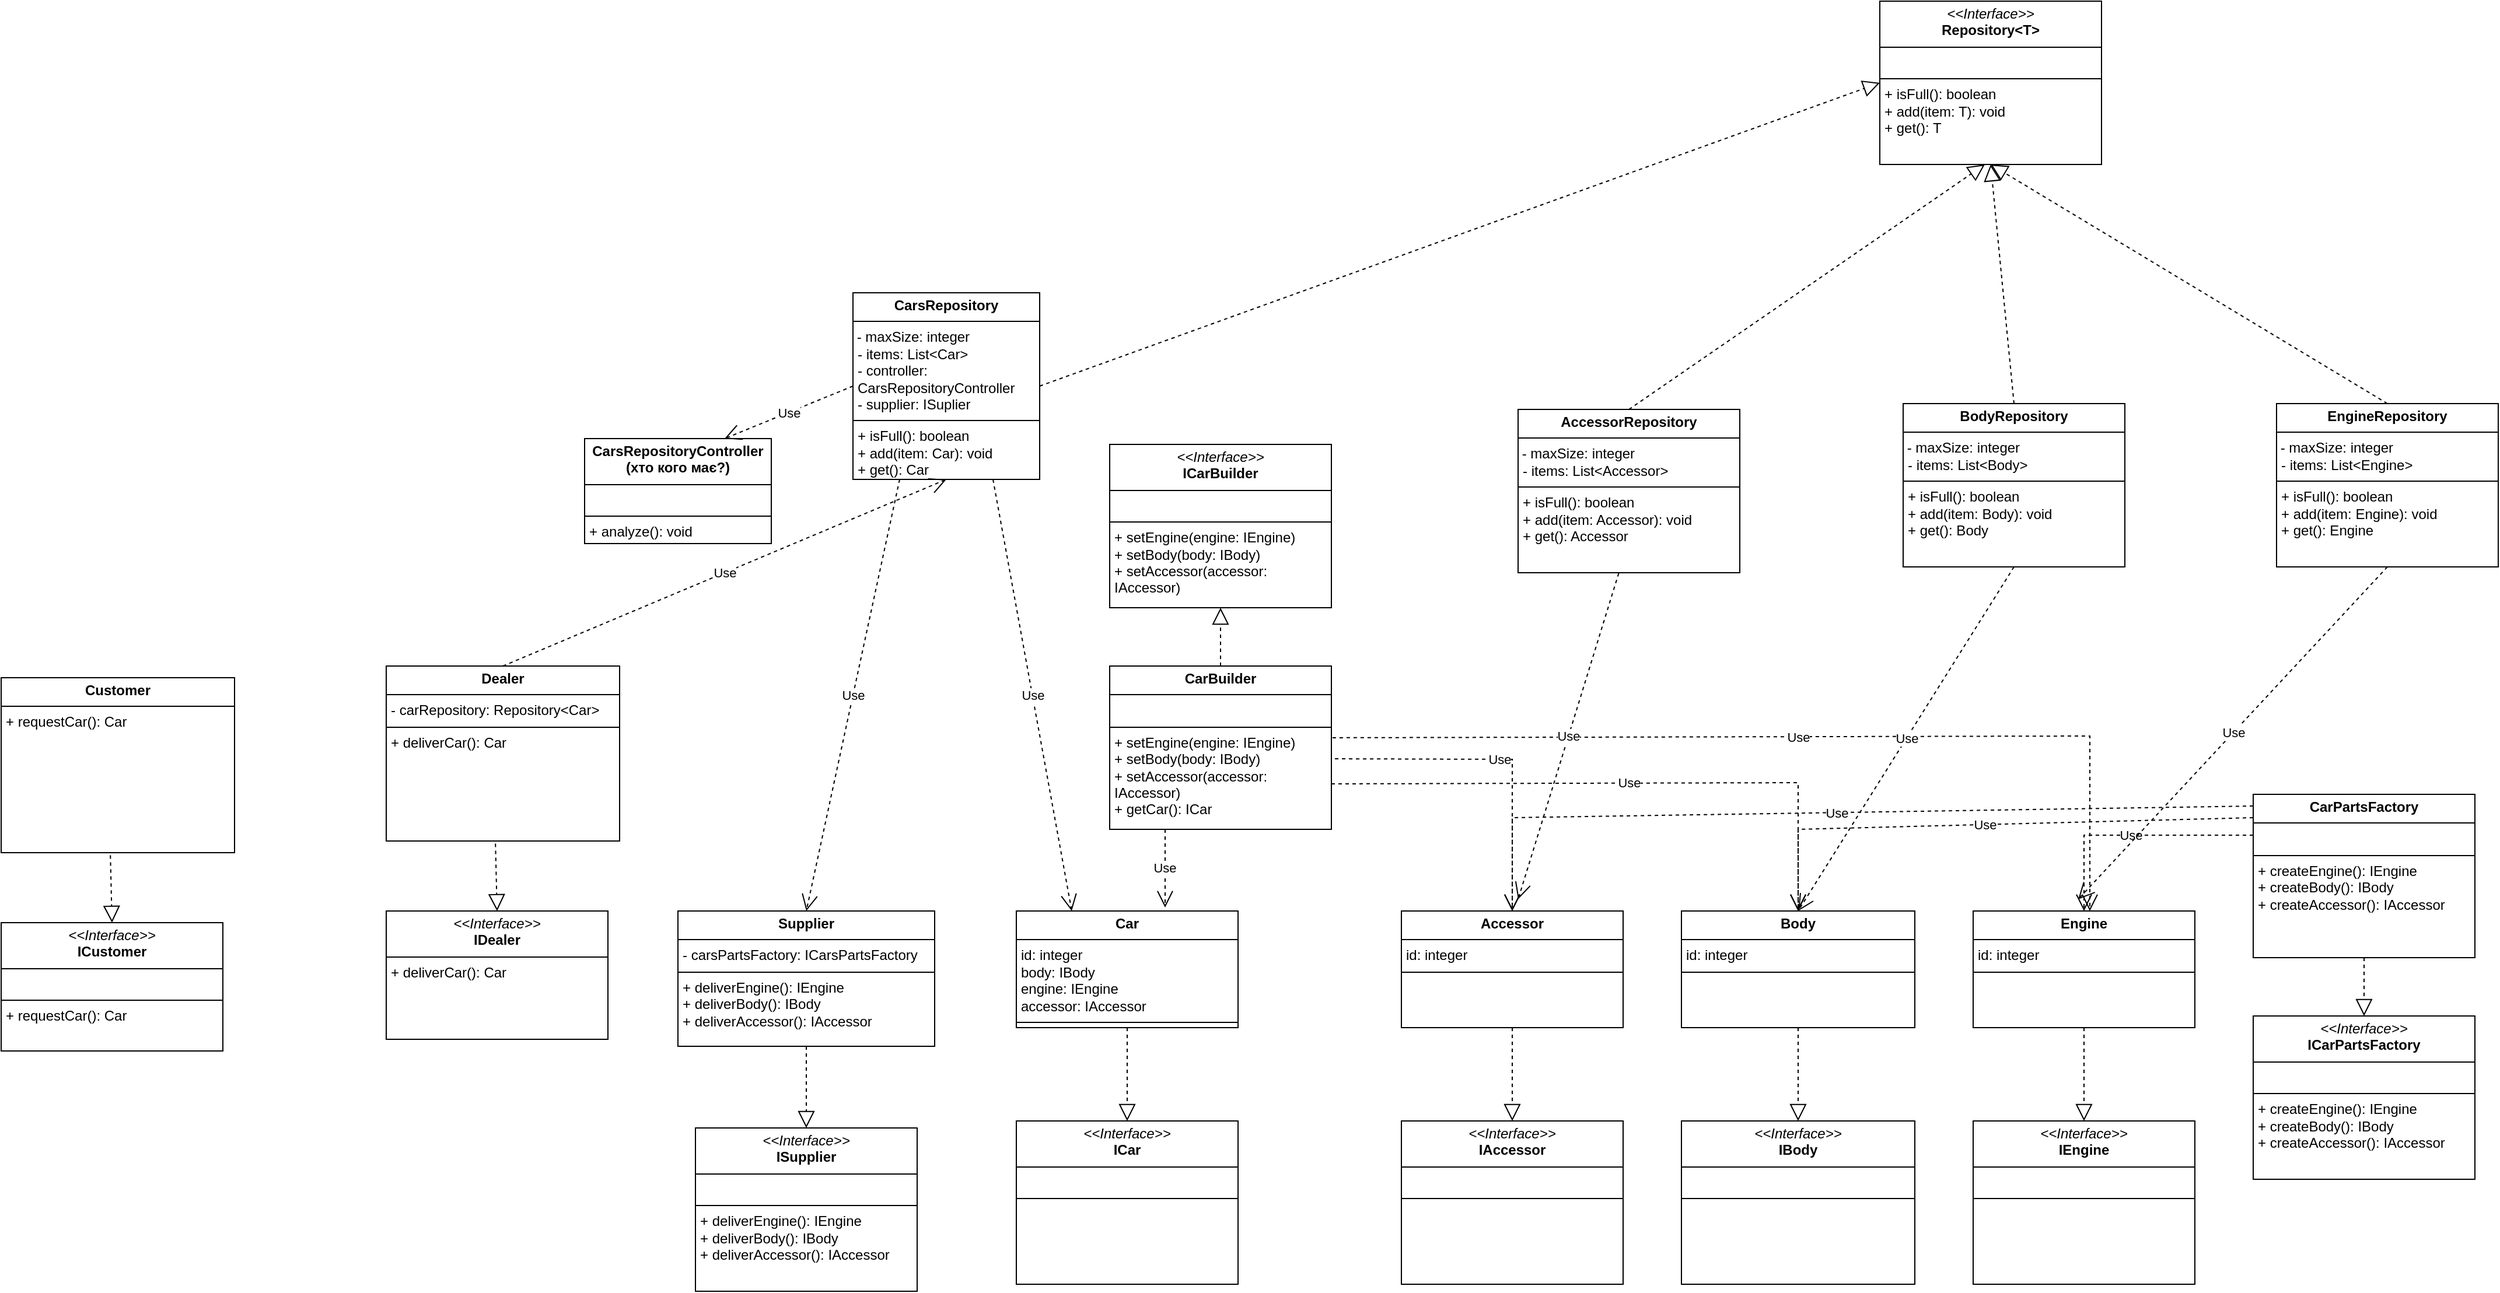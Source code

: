 <mxfile version="24.3.0" type="google" pages="2">
  <diagram name="Сторінка-1" id="iQwgXVYbb1-z4UfogPQc">
    <mxGraphModel grid="1" page="1" gridSize="10" guides="1" tooltips="1" connect="1" arrows="1" fold="1" pageScale="1" pageWidth="827" pageHeight="1169" math="0" shadow="0">
      <root>
        <mxCell id="0" />
        <mxCell id="1" parent="0" />
        <mxCell id="rnsp_3mBkwOscuIRbUeU-21" value="&lt;p style=&quot;margin:0px;margin-top:4px;text-align:center;&quot;&gt;&lt;b&gt;Engine&lt;/b&gt;&lt;/p&gt;&lt;hr size=&quot;1&quot; style=&quot;border-style:solid;&quot;&gt;&lt;p style=&quot;margin:0px;margin-left:4px;&quot;&gt;id: integer&lt;/p&gt;&lt;hr size=&quot;1&quot; style=&quot;border-style:solid;&quot;&gt;&lt;p style=&quot;margin:0px;margin-left:4px;&quot;&gt;&lt;br&gt;&lt;/p&gt;" style="verticalAlign=top;align=left;overflow=fill;html=1;whiteSpace=wrap;" vertex="1" parent="1">
          <mxGeometry x="190" y="-600" width="190" height="100" as="geometry" />
        </mxCell>
        <mxCell id="rnsp_3mBkwOscuIRbUeU-22" value="&lt;p style=&quot;margin:0px;margin-top:4px;text-align:center;&quot;&gt;&lt;b&gt;Body&lt;/b&gt;&lt;/p&gt;&lt;hr size=&quot;1&quot; style=&quot;border-style:solid;&quot;&gt;&lt;p style=&quot;margin:0px;margin-left:4px;&quot;&gt;id: integer&lt;/p&gt;&lt;hr size=&quot;1&quot; style=&quot;border-style:solid;&quot;&gt;&lt;p style=&quot;margin:0px;margin-left:4px;&quot;&gt;&lt;br&gt;&lt;/p&gt;" style="verticalAlign=top;align=left;overflow=fill;html=1;whiteSpace=wrap;" vertex="1" parent="1">
          <mxGeometry x="-60" y="-600" width="200" height="100" as="geometry" />
        </mxCell>
        <mxCell id="rnsp_3mBkwOscuIRbUeU-23" value="&lt;p style=&quot;margin:0px;margin-top:4px;text-align:center;&quot;&gt;&lt;b&gt;Accessor&lt;/b&gt;&lt;/p&gt;&lt;hr size=&quot;1&quot; style=&quot;border-style:solid;&quot;&gt;&lt;p style=&quot;margin:0px;margin-left:4px;&quot;&gt;id: integer&lt;/p&gt;&lt;hr size=&quot;1&quot; style=&quot;border-style:solid;&quot;&gt;&lt;p style=&quot;margin:0px;margin-left:4px;&quot;&gt;&lt;br&gt;&lt;/p&gt;" style="verticalAlign=top;align=left;overflow=fill;html=1;whiteSpace=wrap;" vertex="1" parent="1">
          <mxGeometry x="-300" y="-600" width="190" height="100" as="geometry" />
        </mxCell>
        <mxCell id="rnsp_3mBkwOscuIRbUeU-25" value="&lt;p style=&quot;margin:0px;margin-top:4px;text-align:center;&quot;&gt;&lt;b&gt;CarsRepository&lt;/b&gt;&lt;/p&gt;&lt;hr size=&quot;1&quot; style=&quot;border-style:solid;&quot;&gt;&amp;nbsp;- maxSize: integer&lt;br&gt;&lt;p style=&quot;margin:0px;margin-left:4px;&quot;&gt;- items: List&amp;lt;Car&amp;gt;&lt;/p&gt;&lt;p style=&quot;margin:0px;margin-left:4px;&quot;&gt;- controller: CarsRepositoryController&lt;/p&gt;&lt;p style=&quot;margin:0px;margin-left:4px;&quot;&gt;- supplier: ISuplier&lt;/p&gt;&lt;hr size=&quot;1&quot; style=&quot;border-style:solid;&quot;&gt;&lt;p style=&quot;margin:0px;margin-left:4px;&quot;&gt;+ isFull(): boolean&lt;/p&gt;&lt;p style=&quot;margin:0px;margin-left:4px;&quot;&gt;+ add(item: Car): void&lt;/p&gt;&lt;p style=&quot;margin:0px;margin-left:4px;&quot;&gt;+ get(): Car&lt;/p&gt;" style="verticalAlign=top;align=left;overflow=fill;html=1;whiteSpace=wrap;" vertex="1" parent="1">
          <mxGeometry x="-770" y="-1130" width="160" height="160" as="geometry" />
        </mxCell>
        <mxCell id="pGTX71lNuf2riV2tVMr1-4" value="&lt;p style=&quot;margin:0px;margin-top:4px;text-align:center;&quot;&gt;&lt;b&gt;Dealer&lt;/b&gt;&lt;/p&gt;&lt;hr size=&quot;1&quot; style=&quot;border-style:solid;&quot;&gt;&lt;p style=&quot;margin:0px;margin-left:4px;&quot;&gt;- carRepository: Repository&amp;lt;Car&amp;gt;&lt;/p&gt;&lt;hr size=&quot;1&quot; style=&quot;border-style:solid;&quot;&gt;&lt;p style=&quot;margin:0px;margin-left:4px;&quot;&gt;+ deliverCar(): Car&lt;/p&gt;" style="verticalAlign=top;align=left;overflow=fill;html=1;whiteSpace=wrap;" vertex="1" parent="1">
          <mxGeometry x="-1170" y="-810" width="200" height="150" as="geometry" />
        </mxCell>
        <mxCell id="KG3h8wtog52oOwl-IjPc-11" value="&lt;p style=&quot;margin:0px;margin-top:4px;text-align:center;&quot;&gt;&lt;i&gt;&amp;lt;&amp;lt;Interface&amp;gt;&amp;gt;&lt;/i&gt;&lt;br&gt;&lt;b&gt;IEngine&lt;/b&gt;&lt;/p&gt;&lt;hr size=&quot;1&quot; style=&quot;border-style:solid;&quot;&gt;&lt;p style=&quot;margin:0px;margin-left:4px;&quot;&gt;&lt;br&gt;&lt;/p&gt;&lt;hr size=&quot;1&quot; style=&quot;border-style:solid;&quot;&gt;&lt;p style=&quot;margin:0px;margin-left:4px;&quot;&gt;&lt;br&gt;&lt;/p&gt;" style="verticalAlign=top;align=left;overflow=fill;html=1;whiteSpace=wrap;" vertex="1" parent="1">
          <mxGeometry x="190" y="-420" width="190" height="140" as="geometry" />
        </mxCell>
        <mxCell id="KG3h8wtog52oOwl-IjPc-12" value="" style="endArrow=block;dashed=1;endFill=0;endSize=12;html=1;rounded=0;exitX=0.5;exitY=1;exitDx=0;exitDy=0;" edge="1" parent="1" source="rnsp_3mBkwOscuIRbUeU-21">
          <mxGeometry width="160" relative="1" as="geometry">
            <mxPoint x="590" y="200" as="sourcePoint" />
            <mxPoint x="285" y="-420" as="targetPoint" />
          </mxGeometry>
        </mxCell>
        <mxCell id="KG3h8wtog52oOwl-IjPc-14" value="&lt;p style=&quot;margin:0px;margin-top:4px;text-align:center;&quot;&gt;&lt;i&gt;&amp;lt;&amp;lt;Interface&amp;gt;&amp;gt;&lt;/i&gt;&lt;br&gt;&lt;b&gt;IBody&lt;/b&gt;&lt;/p&gt;&lt;hr size=&quot;1&quot; style=&quot;border-style:solid;&quot;&gt;&lt;p style=&quot;margin:0px;margin-left:4px;&quot;&gt;&lt;br&gt;&lt;/p&gt;&lt;hr size=&quot;1&quot; style=&quot;border-style:solid;&quot;&gt;&lt;p style=&quot;margin:0px;margin-left:4px;&quot;&gt;&lt;br&gt;&lt;/p&gt;" style="verticalAlign=top;align=left;overflow=fill;html=1;whiteSpace=wrap;" vertex="1" parent="1">
          <mxGeometry x="-60" y="-420" width="200" height="140" as="geometry" />
        </mxCell>
        <mxCell id="KG3h8wtog52oOwl-IjPc-16" value="&lt;p style=&quot;margin:0px;margin-top:4px;text-align:center;&quot;&gt;&lt;i&gt;&amp;lt;&amp;lt;Interface&amp;gt;&amp;gt;&lt;/i&gt;&lt;br&gt;&lt;b&gt;IAccessor&lt;/b&gt;&lt;/p&gt;&lt;hr size=&quot;1&quot; style=&quot;border-style:solid;&quot;&gt;&lt;p style=&quot;margin:0px;margin-left:4px;&quot;&gt;&lt;br&gt;&lt;/p&gt;&lt;hr size=&quot;1&quot; style=&quot;border-style:solid;&quot;&gt;&lt;p style=&quot;margin:0px;margin-left:4px;&quot;&gt;&lt;br&gt;&lt;/p&gt;" style="verticalAlign=top;align=left;overflow=fill;html=1;whiteSpace=wrap;" vertex="1" parent="1">
          <mxGeometry x="-300" y="-420" width="190" height="140" as="geometry" />
        </mxCell>
        <mxCell id="KG3h8wtog52oOwl-IjPc-17" value="" style="endArrow=block;dashed=1;endFill=0;endSize=12;html=1;rounded=0;entryX=0.5;entryY=0;entryDx=0;entryDy=0;" edge="1" parent="1" source="rnsp_3mBkwOscuIRbUeU-22" target="KG3h8wtog52oOwl-IjPc-14">
          <mxGeometry width="160" relative="1" as="geometry">
            <mxPoint x="600" y="280" as="sourcePoint" />
            <mxPoint x="40" y="-450" as="targetPoint" />
          </mxGeometry>
        </mxCell>
        <mxCell id="KG3h8wtog52oOwl-IjPc-18" value="" style="endArrow=block;dashed=1;endFill=0;endSize=12;html=1;rounded=0;exitX=0.5;exitY=1;exitDx=0;exitDy=0;entryX=0.5;entryY=0;entryDx=0;entryDy=0;" edge="1" parent="1" source="rnsp_3mBkwOscuIRbUeU-23" target="KG3h8wtog52oOwl-IjPc-16">
          <mxGeometry width="160" relative="1" as="geometry">
            <mxPoint x="-460" y="-210" as="sourcePoint" />
            <mxPoint x="-300" y="-210" as="targetPoint" />
          </mxGeometry>
        </mxCell>
        <mxCell id="KG3h8wtog52oOwl-IjPc-19" value="&lt;p style=&quot;margin:0px;margin-top:4px;text-align:center;&quot;&gt;&lt;i&gt;&amp;lt;&amp;lt;Interface&amp;gt;&amp;gt;&lt;/i&gt;&lt;br&gt;&lt;b&gt;ICarPartsFactory&lt;/b&gt;&lt;/p&gt;&lt;hr size=&quot;1&quot; style=&quot;border-style:solid;&quot;&gt;&lt;p style=&quot;margin:0px;margin-left:4px;&quot;&gt;&lt;br&gt;&lt;/p&gt;&lt;hr size=&quot;1&quot; style=&quot;border-style:solid;&quot;&gt;&lt;p style=&quot;margin:0px;margin-left:4px;&quot;&gt;+ createEngine(): IEngine&lt;br&gt;+ createBody(): IBody&lt;/p&gt;&lt;p style=&quot;margin:0px;margin-left:4px;&quot;&gt;+ createAccessor(): IAccessor&lt;/p&gt;" style="verticalAlign=top;align=left;overflow=fill;html=1;whiteSpace=wrap;" vertex="1" parent="1">
          <mxGeometry x="430" y="-510" width="190" height="140" as="geometry" />
        </mxCell>
        <mxCell id="KG3h8wtog52oOwl-IjPc-20" value="&lt;p style=&quot;margin:0px;margin-top:4px;text-align:center;&quot;&gt;&lt;b&gt;CarPartsFactory&lt;/b&gt;&lt;/p&gt;&lt;hr size=&quot;1&quot; style=&quot;border-style:solid;&quot;&gt;&lt;p style=&quot;margin:0px;margin-left:4px;&quot;&gt;&lt;br&gt;&lt;/p&gt;&lt;hr size=&quot;1&quot; style=&quot;border-style:solid;&quot;&gt;&lt;p style=&quot;margin:0px;margin-left:4px;&quot;&gt;+ createEngine(): IEngine&lt;br&gt;+ createBody(): IBody&lt;/p&gt;&lt;p style=&quot;margin:0px;margin-left:4px;&quot;&gt;+ createAccessor(): IAccessor&lt;/p&gt;" style="verticalAlign=top;align=left;overflow=fill;html=1;whiteSpace=wrap;" vertex="1" parent="1">
          <mxGeometry x="430" y="-700" width="190" height="140" as="geometry" />
        </mxCell>
        <mxCell id="KG3h8wtog52oOwl-IjPc-21" value="" style="endArrow=block;dashed=1;endFill=0;endSize=12;html=1;rounded=0;" edge="1" parent="1">
          <mxGeometry width="160" relative="1" as="geometry">
            <mxPoint x="525" y="-560" as="sourcePoint" />
            <mxPoint x="525" y="-510" as="targetPoint" />
          </mxGeometry>
        </mxCell>
        <mxCell id="KG3h8wtog52oOwl-IjPc-25" value="Use" style="endArrow=open;endSize=12;dashed=1;html=1;rounded=0;exitX=0;exitY=0.25;exitDx=0;exitDy=0;entryX=0.5;entryY=0;entryDx=0;entryDy=0;" edge="1" parent="1" source="KG3h8wtog52oOwl-IjPc-20" target="rnsp_3mBkwOscuIRbUeU-21">
          <mxGeometry width="160" relative="1" as="geometry">
            <mxPoint x="-40" y="-430" as="sourcePoint" />
            <mxPoint x="120" y="-430" as="targetPoint" />
            <Array as="points">
              <mxPoint x="285" y="-665" />
            </Array>
          </mxGeometry>
        </mxCell>
        <mxCell id="KG3h8wtog52oOwl-IjPc-26" value="Use" style="endArrow=open;endSize=12;dashed=1;html=1;rounded=0;exitX=0;exitY=0.25;exitDx=0;exitDy=0;entryX=0.5;entryY=0;entryDx=0;entryDy=0;" edge="1" parent="1" target="rnsp_3mBkwOscuIRbUeU-23">
          <mxGeometry width="160" relative="1" as="geometry">
            <mxPoint x="430" y="-690" as="sourcePoint" />
            <mxPoint x="285" y="-625" as="targetPoint" />
            <Array as="points">
              <mxPoint x="-205" y="-680" />
            </Array>
          </mxGeometry>
        </mxCell>
        <mxCell id="KG3h8wtog52oOwl-IjPc-27" value="Use" style="endArrow=open;endSize=12;dashed=1;html=1;rounded=0;exitX=0;exitY=0.25;exitDx=0;exitDy=0;entryX=0.5;entryY=0;entryDx=0;entryDy=0;" edge="1" parent="1" target="rnsp_3mBkwOscuIRbUeU-22">
          <mxGeometry width="160" relative="1" as="geometry">
            <mxPoint x="430" y="-680" as="sourcePoint" />
            <mxPoint x="285" y="-615" as="targetPoint" />
            <Array as="points">
              <mxPoint x="40" y="-670" />
            </Array>
          </mxGeometry>
        </mxCell>
        <mxCell id="KG3h8wtog52oOwl-IjPc-32" value="&lt;p style=&quot;margin:0px;margin-top:4px;text-align:center;&quot;&gt;&lt;b&gt;Car&lt;/b&gt;&lt;/p&gt;&lt;hr size=&quot;1&quot; style=&quot;border-style:solid;&quot;&gt;&lt;p style=&quot;margin:0px;margin-left:4px;&quot;&gt;id: integer&lt;/p&gt;&lt;p style=&quot;margin:0px;margin-left:4px;&quot;&gt;body: IBody&lt;/p&gt;&lt;p style=&quot;margin:0px;margin-left:4px;&quot;&gt;engine: IEngine&lt;/p&gt;&lt;p style=&quot;margin:0px;margin-left:4px;&quot;&gt;accessor: IAccessor&lt;/p&gt;&lt;hr size=&quot;1&quot; style=&quot;border-style:solid;&quot;&gt;&lt;p style=&quot;margin:0px;margin-left:4px;&quot;&gt;&lt;br&gt;&lt;/p&gt;" style="verticalAlign=top;align=left;overflow=fill;html=1;whiteSpace=wrap;" vertex="1" parent="1">
          <mxGeometry x="-630" y="-600" width="190" height="100" as="geometry" />
        </mxCell>
        <mxCell id="KG3h8wtog52oOwl-IjPc-33" value="&lt;p style=&quot;margin:0px;margin-top:4px;text-align:center;&quot;&gt;&lt;i&gt;&amp;lt;&amp;lt;Interface&amp;gt;&amp;gt;&lt;/i&gt;&lt;br&gt;&lt;b&gt;ICar&lt;/b&gt;&lt;/p&gt;&lt;hr size=&quot;1&quot; style=&quot;border-style:solid;&quot;&gt;&lt;p style=&quot;margin:0px;margin-left:4px;&quot;&gt;&lt;br&gt;&lt;/p&gt;&lt;hr size=&quot;1&quot; style=&quot;border-style:solid;&quot;&gt;&lt;p style=&quot;margin:0px;margin-left:4px;&quot;&gt;&lt;br&gt;&lt;/p&gt;" style="verticalAlign=top;align=left;overflow=fill;html=1;whiteSpace=wrap;" vertex="1" parent="1">
          <mxGeometry x="-630" y="-420" width="190" height="140" as="geometry" />
        </mxCell>
        <mxCell id="KG3h8wtog52oOwl-IjPc-34" value="" style="endArrow=block;dashed=1;endFill=0;endSize=12;html=1;rounded=0;exitX=0.5;exitY=1;exitDx=0;exitDy=0;entryX=0.5;entryY=0;entryDx=0;entryDy=0;" edge="1" parent="1" source="KG3h8wtog52oOwl-IjPc-32" target="KG3h8wtog52oOwl-IjPc-33">
          <mxGeometry width="160" relative="1" as="geometry">
            <mxPoint x="-620" y="-500" as="sourcePoint" />
            <mxPoint x="-460" y="-500" as="targetPoint" />
          </mxGeometry>
        </mxCell>
        <mxCell id="KG3h8wtog52oOwl-IjPc-35" value="&lt;p style=&quot;margin:0px;margin-top:4px;text-align:center;&quot;&gt;&lt;i&gt;&amp;lt;&amp;lt;Interface&amp;gt;&amp;gt;&lt;/i&gt;&lt;br&gt;&lt;b&gt;ICarBuilder&lt;/b&gt;&lt;/p&gt;&lt;hr size=&quot;1&quot; style=&quot;border-style:solid;&quot;&gt;&lt;p style=&quot;margin:0px;margin-left:4px;&quot;&gt;&lt;br&gt;&lt;/p&gt;&lt;hr size=&quot;1&quot; style=&quot;border-style:solid;&quot;&gt;&lt;p style=&quot;margin:0px;margin-left:4px;&quot;&gt;+ setEngine(engine: IEngine)&lt;/p&gt;&lt;p style=&quot;margin:0px;margin-left:4px;&quot;&gt;+ setBody(body: IBody)&lt;/p&gt;&lt;p style=&quot;margin:0px;margin-left:4px;&quot;&gt;+ setAccessor(accessor: IAccessor)&lt;/p&gt;" style="verticalAlign=top;align=left;overflow=fill;html=1;whiteSpace=wrap;" vertex="1" parent="1">
          <mxGeometry x="-550" y="-1000" width="190" height="140" as="geometry" />
        </mxCell>
        <mxCell id="KG3h8wtog52oOwl-IjPc-36" value="&lt;p style=&quot;margin:0px;margin-top:4px;text-align:center;&quot;&gt;&lt;b&gt;CarBuilder&lt;/b&gt;&lt;/p&gt;&lt;hr size=&quot;1&quot; style=&quot;border-style:solid;&quot;&gt;&lt;p style=&quot;margin:0px;margin-left:4px;&quot;&gt;&lt;br&gt;&lt;/p&gt;&lt;hr size=&quot;1&quot; style=&quot;border-style:solid;&quot;&gt;&lt;p style=&quot;margin: 0px 0px 0px 4px;&quot;&gt;+ setEngine(engine: IEngine)&lt;/p&gt;&lt;p style=&quot;margin: 0px 0px 0px 4px;&quot;&gt;+ setBody(body: IBody)&lt;/p&gt;&lt;p style=&quot;margin: 0px 0px 0px 4px;&quot;&gt;+ setAccessor(accessor: IAccessor)&lt;/p&gt;&lt;p style=&quot;margin: 0px 0px 0px 4px;&quot;&gt;+ getCar(): ICar&lt;/p&gt;" style="verticalAlign=top;align=left;overflow=fill;html=1;whiteSpace=wrap;" vertex="1" parent="1">
          <mxGeometry x="-550" y="-810" width="190" height="140" as="geometry" />
        </mxCell>
        <mxCell id="KG3h8wtog52oOwl-IjPc-37" value="" style="endArrow=block;dashed=1;endFill=0;endSize=12;html=1;rounded=0;exitX=0.5;exitY=0;exitDx=0;exitDy=0;entryX=0.5;entryY=1;entryDx=0;entryDy=0;" edge="1" parent="1" source="KG3h8wtog52oOwl-IjPc-36" target="KG3h8wtog52oOwl-IjPc-35">
          <mxGeometry width="160" relative="1" as="geometry">
            <mxPoint x="-590" y="-790" as="sourcePoint" />
            <mxPoint x="-430" y="-790" as="targetPoint" />
          </mxGeometry>
        </mxCell>
        <mxCell id="KG3h8wtog52oOwl-IjPc-38" value="Use" style="endArrow=open;endSize=12;dashed=1;html=1;rounded=0;exitX=1.005;exitY=0.439;exitDx=0;exitDy=0;exitPerimeter=0;" edge="1" parent="1" source="KG3h8wtog52oOwl-IjPc-36">
          <mxGeometry width="160" relative="1" as="geometry">
            <mxPoint x="-480" y="-710" as="sourcePoint" />
            <mxPoint x="290" y="-600" as="targetPoint" />
            <Array as="points">
              <mxPoint x="290" y="-750" />
            </Array>
          </mxGeometry>
        </mxCell>
        <mxCell id="KG3h8wtog52oOwl-IjPc-39" value="Use" style="endArrow=open;endSize=12;dashed=1;html=1;rounded=0;exitX=1.016;exitY=0.568;exitDx=0;exitDy=0;exitPerimeter=0;entryX=0.5;entryY=0;entryDx=0;entryDy=0;" edge="1" parent="1" source="KG3h8wtog52oOwl-IjPc-36" target="rnsp_3mBkwOscuIRbUeU-23">
          <mxGeometry width="160" relative="1" as="geometry">
            <mxPoint x="-349" y="-739" as="sourcePoint" />
            <mxPoint x="300" y="-590" as="targetPoint" />
            <Array as="points">
              <mxPoint x="-205" y="-730" />
            </Array>
          </mxGeometry>
        </mxCell>
        <mxCell id="KG3h8wtog52oOwl-IjPc-40" value="Use" style="endArrow=open;endSize=12;dashed=1;html=1;rounded=0;exitX=1.005;exitY=0.439;exitDx=0;exitDy=0;exitPerimeter=0;entryX=0.5;entryY=0;entryDx=0;entryDy=0;" edge="1" parent="1" target="rnsp_3mBkwOscuIRbUeU-22">
          <mxGeometry width="160" relative="1" as="geometry">
            <mxPoint x="-360" y="-709" as="sourcePoint" />
            <mxPoint x="289" y="-560" as="targetPoint" />
            <Array as="points">
              <mxPoint x="40" y="-710" />
            </Array>
          </mxGeometry>
        </mxCell>
        <mxCell id="KG3h8wtog52oOwl-IjPc-42" value="Use" style="endArrow=open;endSize=12;dashed=1;html=1;rounded=0;exitX=0.25;exitY=1;exitDx=0;exitDy=0;entryX=0.671;entryY=-0.03;entryDx=0;entryDy=0;entryPerimeter=0;" edge="1" parent="1" source="KG3h8wtog52oOwl-IjPc-36" target="KG3h8wtog52oOwl-IjPc-32">
          <mxGeometry width="160" relative="1" as="geometry">
            <mxPoint x="-290" y="-630" as="sourcePoint" />
            <mxPoint x="-130" y="-630" as="targetPoint" />
          </mxGeometry>
        </mxCell>
        <mxCell id="RlL2vK3WvNa1BWt1NXNE-1" value="&lt;p style=&quot;margin:0px;margin-top:4px;text-align:center;&quot;&gt;&lt;i&gt;&amp;lt;&amp;lt;Interface&amp;gt;&amp;gt;&lt;/i&gt;&lt;br&gt;&lt;b&gt;ISupplier&lt;/b&gt;&lt;/p&gt;&lt;hr size=&quot;1&quot; style=&quot;border-style:solid;&quot;&gt;&lt;p style=&quot;margin:0px;margin-left:4px;&quot;&gt;&lt;br&gt;&lt;/p&gt;&lt;hr size=&quot;1&quot; style=&quot;border-style:solid;&quot;&gt;&lt;p style=&quot;margin: 0px 0px 0px 4px;&quot;&gt;+ deliverEngine(): IEngine&lt;/p&gt;&lt;p style=&quot;margin: 0px 0px 0px 4px;&quot;&gt;+ deliverBody(): IBody&lt;/p&gt;&lt;p style=&quot;margin: 0px 0px 0px 4px;&quot;&gt;+ deliverAccessor(): IAccessor&lt;/p&gt;" style="verticalAlign=top;align=left;overflow=fill;html=1;whiteSpace=wrap;" vertex="1" parent="1">
          <mxGeometry x="-905" y="-414" width="190" height="140" as="geometry" />
        </mxCell>
        <mxCell id="RlL2vK3WvNa1BWt1NXNE-2" value="&lt;p style=&quot;margin:0px;margin-top:4px;text-align:center;&quot;&gt;&lt;b&gt;Supplier&lt;/b&gt;&lt;/p&gt;&lt;hr size=&quot;1&quot; style=&quot;border-style:solid;&quot;&gt;&lt;p style=&quot;margin:0px;margin-left:4px;&quot;&gt;- carsPartsFactory: ICarsPartsFactory&lt;/p&gt;&lt;hr size=&quot;1&quot; style=&quot;border-style:solid;&quot;&gt;&lt;p style=&quot;margin:0px;margin-left:4px;&quot;&gt;+ deliverEngine(): IEngine&lt;/p&gt;&lt;p style=&quot;margin:0px;margin-left:4px;&quot;&gt;+ deliverBody(): IBody&lt;/p&gt;&lt;p style=&quot;margin:0px;margin-left:4px;&quot;&gt;+ deliverAccessor(): IAccessor&lt;br&gt;&lt;/p&gt;" style="verticalAlign=top;align=left;overflow=fill;html=1;whiteSpace=wrap;" vertex="1" parent="1">
          <mxGeometry x="-920" y="-600" width="220" height="116" as="geometry" />
        </mxCell>
        <mxCell id="RlL2vK3WvNa1BWt1NXNE-3" value="" style="endArrow=block;dashed=1;endFill=0;endSize=12;html=1;rounded=0;exitX=0.5;exitY=1;exitDx=0;exitDy=0;entryX=0.5;entryY=0;entryDx=0;entryDy=0;" edge="1" parent="1" source="RlL2vK3WvNa1BWt1NXNE-2" target="RlL2vK3WvNa1BWt1NXNE-1">
          <mxGeometry width="160" relative="1" as="geometry">
            <mxPoint x="-900" y="-434" as="sourcePoint" />
            <mxPoint x="-740" y="-434" as="targetPoint" />
          </mxGeometry>
        </mxCell>
        <mxCell id="RlL2vK3WvNa1BWt1NXNE-8" value="&lt;p style=&quot;margin:0px;margin-top:4px;text-align:center;&quot;&gt;&lt;i&gt;&amp;lt;&amp;lt;Interface&amp;gt;&amp;gt;&lt;/i&gt;&lt;br&gt;&lt;b&gt;Repository&amp;lt;T&amp;gt;&lt;/b&gt;&lt;/p&gt;&lt;hr size=&quot;1&quot; style=&quot;border-style:solid;&quot;&gt;&lt;p style=&quot;margin: 4px 0px 0px;&quot;&gt;&lt;span style=&quot;background-color: initial;&quot;&gt;&lt;br&gt;&lt;/span&gt;&lt;/p&gt;&lt;hr style=&quot;border-style: solid;&quot; size=&quot;1&quot;&gt;&lt;p style=&quot;margin: 0px 0px 0px 4px;&quot;&gt;+ isFull(): boolean&lt;/p&gt;&lt;p style=&quot;margin: 0px 0px 0px 4px;&quot;&gt;+ add(item: T): void&lt;/p&gt;&lt;p style=&quot;margin: 0px 0px 0px 4px;&quot;&gt;+ get(): T&lt;/p&gt;" style="verticalAlign=top;align=left;overflow=fill;html=1;whiteSpace=wrap;" vertex="1" parent="1">
          <mxGeometry x="110" y="-1380" width="190" height="140" as="geometry" />
        </mxCell>
        <mxCell id="RlL2vK3WvNa1BWt1NXNE-9" value="&lt;p style=&quot;margin:0px;margin-top:4px;text-align:center;&quot;&gt;&lt;b&gt;BodyRepository&lt;/b&gt;&lt;/p&gt;&lt;hr size=&quot;1&quot; style=&quot;border-style:solid;&quot;&gt;&lt;p style=&quot;margin: 4px 0px 0px;&quot;&gt;&lt;span style=&quot;background-color: initial;&quot;&gt;&amp;nbsp;- maxSize: integer&lt;/span&gt;&lt;/p&gt;&lt;p style=&quot;margin: 0px 0px 0px 4px;&quot;&gt;- items: List&amp;lt;Body&amp;gt;&lt;/p&gt;&lt;hr style=&quot;border-style: solid;&quot; size=&quot;1&quot;&gt;&lt;p style=&quot;margin: 0px 0px 0px 4px;&quot;&gt;+ isFull(): boolean&lt;/p&gt;&lt;p style=&quot;margin: 0px 0px 0px 4px;&quot;&gt;+ add(item: Body): void&lt;/p&gt;&lt;p style=&quot;margin: 0px 0px 0px 4px;&quot;&gt;+ get(): Body&lt;/p&gt;" style="verticalAlign=top;align=left;overflow=fill;html=1;whiteSpace=wrap;" vertex="1" parent="1">
          <mxGeometry x="130" y="-1035" width="190" height="140" as="geometry" />
        </mxCell>
        <mxCell id="RlL2vK3WvNa1BWt1NXNE-10" value="&lt;p style=&quot;margin:0px;margin-top:4px;text-align:center;&quot;&gt;&lt;b&gt;AccessorRepository&lt;/b&gt;&lt;/p&gt;&lt;hr size=&quot;1&quot; style=&quot;border-style:solid;&quot;&gt;&lt;p style=&quot;margin: 4px 0px 0px;&quot;&gt;&lt;span style=&quot;background-color: initial;&quot;&gt;&amp;nbsp;- maxSize: integer&lt;/span&gt;&lt;/p&gt;&lt;p style=&quot;margin: 0px 0px 0px 4px;&quot;&gt;- items: List&amp;lt;Accessor&amp;gt;&lt;/p&gt;&lt;hr style=&quot;border-style: solid;&quot; size=&quot;1&quot;&gt;&lt;p style=&quot;margin: 0px 0px 0px 4px;&quot;&gt;+ isFull(): boolean&lt;/p&gt;&lt;p style=&quot;margin: 0px 0px 0px 4px;&quot;&gt;+ add(item: Accessor): void&lt;/p&gt;&lt;p style=&quot;margin: 0px 0px 0px 4px;&quot;&gt;+ get(): Accessor&lt;/p&gt;" style="verticalAlign=top;align=left;overflow=fill;html=1;whiteSpace=wrap;" vertex="1" parent="1">
          <mxGeometry x="-200" y="-1030" width="190" height="140" as="geometry" />
        </mxCell>
        <mxCell id="RlL2vK3WvNa1BWt1NXNE-11" value="&lt;p style=&quot;margin:0px;margin-top:4px;text-align:center;&quot;&gt;&lt;b&gt;EngineRepository&lt;/b&gt;&lt;/p&gt;&lt;hr size=&quot;1&quot; style=&quot;border-style:solid;&quot;&gt;&lt;p style=&quot;margin: 4px 0px 0px;&quot;&gt;&lt;span style=&quot;background-color: initial;&quot;&gt;&amp;nbsp;- maxSize: integer&lt;/span&gt;&lt;/p&gt;&lt;p style=&quot;margin: 0px 0px 0px 4px;&quot;&gt;- items: List&amp;lt;Engine&amp;gt;&lt;/p&gt;&lt;hr style=&quot;border-style: solid;&quot; size=&quot;1&quot;&gt;&lt;p style=&quot;margin: 0px 0px 0px 4px;&quot;&gt;+ isFull(): boolean&lt;/p&gt;&lt;p style=&quot;margin: 0px 0px 0px 4px;&quot;&gt;+ add(item: Engine): void&lt;/p&gt;&lt;p style=&quot;margin: 0px 0px 0px 4px;&quot;&gt;+ get(): Engine&lt;/p&gt;" style="verticalAlign=top;align=left;overflow=fill;html=1;whiteSpace=wrap;" vertex="1" parent="1">
          <mxGeometry x="450" y="-1035" width="190" height="140" as="geometry" />
        </mxCell>
        <mxCell id="RlL2vK3WvNa1BWt1NXNE-13" value="" style="endArrow=block;dashed=1;endFill=0;endSize=12;html=1;rounded=0;exitX=0.5;exitY=0;exitDx=0;exitDy=0;entryX=0.5;entryY=1;entryDx=0;entryDy=0;" edge="1" parent="1" source="RlL2vK3WvNa1BWt1NXNE-9" target="RlL2vK3WvNa1BWt1NXNE-8">
          <mxGeometry width="160" relative="1" as="geometry">
            <mxPoint x="120" y="-1050" as="sourcePoint" />
            <mxPoint x="280" y="-1050" as="targetPoint" />
          </mxGeometry>
        </mxCell>
        <mxCell id="RlL2vK3WvNa1BWt1NXNE-14" value="" style="endArrow=block;dashed=1;endFill=0;endSize=12;html=1;rounded=0;exitX=0.5;exitY=0;exitDx=0;exitDy=0;entryX=0.5;entryY=1;entryDx=0;entryDy=0;" edge="1" parent="1" source="RlL2vK3WvNa1BWt1NXNE-11" target="RlL2vK3WvNa1BWt1NXNE-8">
          <mxGeometry width="160" relative="1" as="geometry">
            <mxPoint x="120" y="-1050" as="sourcePoint" />
            <mxPoint x="280" y="-1050" as="targetPoint" />
          </mxGeometry>
        </mxCell>
        <mxCell id="RlL2vK3WvNa1BWt1NXNE-15" value="" style="endArrow=block;dashed=1;endFill=0;endSize=12;html=1;rounded=0;exitX=0.5;exitY=0;exitDx=0;exitDy=0;" edge="1" parent="1" source="RlL2vK3WvNa1BWt1NXNE-10">
          <mxGeometry width="160" relative="1" as="geometry">
            <mxPoint x="120" y="-1050" as="sourcePoint" />
            <mxPoint x="200" y="-1240" as="targetPoint" />
          </mxGeometry>
        </mxCell>
        <mxCell id="RlL2vK3WvNa1BWt1NXNE-16" value="Use" style="endArrow=open;endSize=12;dashed=1;html=1;rounded=0;exitX=0.454;exitY=1.003;exitDx=0;exitDy=0;exitPerimeter=0;" edge="1" parent="1" source="RlL2vK3WvNa1BWt1NXNE-10">
          <mxGeometry width="160" relative="1" as="geometry">
            <mxPoint x="-80" y="-750" as="sourcePoint" />
            <mxPoint x="-200" y="-610" as="targetPoint" />
          </mxGeometry>
        </mxCell>
        <mxCell id="RlL2vK3WvNa1BWt1NXNE-17" value="Use" style="endArrow=open;endSize=12;dashed=1;html=1;rounded=0;exitX=0.5;exitY=1;exitDx=0;exitDy=0;" edge="1" parent="1" source="RlL2vK3WvNa1BWt1NXNE-11">
          <mxGeometry width="160" relative="1" as="geometry">
            <mxPoint x="430" y="-890" as="sourcePoint" />
            <mxPoint x="280" y="-610" as="targetPoint" />
          </mxGeometry>
        </mxCell>
        <mxCell id="RlL2vK3WvNa1BWt1NXNE-18" value="Use" style="endArrow=open;endSize=12;dashed=1;html=1;rounded=0;exitX=0.5;exitY=1;exitDx=0;exitDy=0;entryX=0.5;entryY=0;entryDx=0;entryDy=0;" edge="1" parent="1" source="RlL2vK3WvNa1BWt1NXNE-9" target="rnsp_3mBkwOscuIRbUeU-22">
          <mxGeometry width="160" relative="1" as="geometry">
            <mxPoint x="-80" y="-750" as="sourcePoint" />
            <mxPoint x="80" y="-750" as="targetPoint" />
          </mxGeometry>
        </mxCell>
        <mxCell id="RlL2vK3WvNa1BWt1NXNE-19" value="" style="endArrow=block;dashed=1;endFill=0;endSize=12;html=1;rounded=0;exitX=1;exitY=0.5;exitDx=0;exitDy=0;entryX=0;entryY=0.5;entryDx=0;entryDy=0;" edge="1" parent="1" source="rnsp_3mBkwOscuIRbUeU-25" target="RlL2vK3WvNa1BWt1NXNE-8">
          <mxGeometry width="160" relative="1" as="geometry">
            <mxPoint x="-530" y="-1000" as="sourcePoint" />
            <mxPoint x="-370" y="-1000" as="targetPoint" />
          </mxGeometry>
        </mxCell>
        <mxCell id="RlL2vK3WvNa1BWt1NXNE-20" value="Use" style="endArrow=open;endSize=12;dashed=1;html=1;rounded=0;exitX=0.75;exitY=1;exitDx=0;exitDy=0;entryX=0.25;entryY=0;entryDx=0;entryDy=0;" edge="1" parent="1" source="rnsp_3mBkwOscuIRbUeU-25" target="KG3h8wtog52oOwl-IjPc-32">
          <mxGeometry width="160" relative="1" as="geometry">
            <mxPoint x="-620" y="-960" as="sourcePoint" />
            <mxPoint x="-370" y="-820" as="targetPoint" />
          </mxGeometry>
        </mxCell>
        <mxCell id="RlL2vK3WvNa1BWt1NXNE-22" value="&lt;p style=&quot;margin:0px;margin-top:4px;text-align:center;&quot;&gt;&lt;b&gt;CarsRepositoryController&lt;br&gt;(хто кого має?)&lt;/b&gt;&lt;/p&gt;&lt;hr size=&quot;1&quot; style=&quot;border-style:solid;&quot;&gt;&lt;p style=&quot;margin:0px;margin-left:4px;&quot;&gt;&lt;br&gt;&lt;/p&gt;&lt;hr size=&quot;1&quot; style=&quot;border-style:solid;&quot;&gt;&lt;p style=&quot;margin:0px;margin-left:4px;&quot;&gt;+ analyze(): void&lt;/p&gt;" style="verticalAlign=top;align=left;overflow=fill;html=1;whiteSpace=wrap;" vertex="1" parent="1">
          <mxGeometry x="-1000" y="-1005" width="160" height="90" as="geometry" />
        </mxCell>
        <mxCell id="RlL2vK3WvNa1BWt1NXNE-23" value="Use" style="endArrow=open;endSize=12;dashed=1;html=1;rounded=0;exitX=0;exitY=0.5;exitDx=0;exitDy=0;entryX=0.75;entryY=0;entryDx=0;entryDy=0;" edge="1" parent="1" source="rnsp_3mBkwOscuIRbUeU-25" target="RlL2vK3WvNa1BWt1NXNE-22">
          <mxGeometry width="160" relative="1" as="geometry">
            <mxPoint x="-900" y="-980" as="sourcePoint" />
            <mxPoint x="-740" y="-980" as="targetPoint" />
          </mxGeometry>
        </mxCell>
        <mxCell id="RlL2vK3WvNa1BWt1NXNE-24" value="Use" style="endArrow=open;endSize=12;dashed=1;html=1;rounded=0;exitX=0.25;exitY=1;exitDx=0;exitDy=0;entryX=0.5;entryY=0;entryDx=0;entryDy=0;" edge="1" parent="1" source="rnsp_3mBkwOscuIRbUeU-25" target="RlL2vK3WvNa1BWt1NXNE-2">
          <mxGeometry width="160" relative="1" as="geometry">
            <mxPoint x="-820" y="-730" as="sourcePoint" />
            <mxPoint x="-660" y="-730" as="targetPoint" />
          </mxGeometry>
        </mxCell>
        <mxCell id="RlL2vK3WvNa1BWt1NXNE-26" value="&lt;p style=&quot;margin:0px;margin-top:4px;text-align:center;&quot;&gt;&lt;i&gt;&amp;lt;&amp;lt;Interface&amp;gt;&amp;gt;&lt;/i&gt;&lt;br&gt;&lt;b&gt;IDealer&lt;/b&gt;&lt;/p&gt;&lt;hr size=&quot;1&quot; style=&quot;border-style:solid;&quot;&gt;&lt;p style=&quot;margin:0px;margin-left:4px;&quot;&gt;&lt;/p&gt;&lt;p style=&quot;margin:0px;margin-left:4px;&quot;&gt;+ deliverCar(): Car&lt;br&gt;&lt;/p&gt;" style="verticalAlign=top;align=left;overflow=fill;html=1;whiteSpace=wrap;" vertex="1" parent="1">
          <mxGeometry x="-1170" y="-600" width="190" height="110" as="geometry" />
        </mxCell>
        <mxCell id="RlL2vK3WvNa1BWt1NXNE-27" value="" style="endArrow=block;dashed=1;endFill=0;endSize=12;html=1;rounded=0;entryX=0.5;entryY=0;entryDx=0;entryDy=0;exitX=0.468;exitY=1.015;exitDx=0;exitDy=0;exitPerimeter=0;" edge="1" parent="1" source="pGTX71lNuf2riV2tVMr1-4" target="RlL2vK3WvNa1BWt1NXNE-26">
          <mxGeometry width="160" relative="1" as="geometry">
            <mxPoint x="-1080" y="-660" as="sourcePoint" />
            <mxPoint x="-900" y="-630" as="targetPoint" />
          </mxGeometry>
        </mxCell>
        <mxCell id="RlL2vK3WvNa1BWt1NXNE-28" value="Use" style="endArrow=open;endSize=12;dashed=1;html=1;rounded=0;exitX=0.5;exitY=0;exitDx=0;exitDy=0;entryX=0.5;entryY=1;entryDx=0;entryDy=0;" edge="1" parent="1" source="pGTX71lNuf2riV2tVMr1-4" target="rnsp_3mBkwOscuIRbUeU-25">
          <mxGeometry width="160" relative="1" as="geometry">
            <mxPoint x="-1060" y="-840" as="sourcePoint" />
            <mxPoint x="-900" y="-840" as="targetPoint" />
          </mxGeometry>
        </mxCell>
        <mxCell id="RlL2vK3WvNa1BWt1NXNE-29" value="&lt;p style=&quot;margin:0px;margin-top:4px;text-align:center;&quot;&gt;&lt;b&gt;Customer&lt;/b&gt;&lt;/p&gt;&lt;hr size=&quot;1&quot; style=&quot;border-style:solid;&quot;&gt;&lt;p style=&quot;margin:0px;margin-left:4px;&quot;&gt;&lt;/p&gt;&lt;p style=&quot;margin:0px;margin-left:4px;&quot;&gt;+ requestCar(): Car&lt;/p&gt;" style="verticalAlign=top;align=left;overflow=fill;html=1;whiteSpace=wrap;" vertex="1" parent="1">
          <mxGeometry x="-1500" y="-800" width="200" height="150" as="geometry" />
        </mxCell>
        <mxCell id="RlL2vK3WvNa1BWt1NXNE-30" value="&lt;p style=&quot;margin:0px;margin-top:4px;text-align:center;&quot;&gt;&lt;i&gt;&amp;lt;&amp;lt;Interface&amp;gt;&amp;gt;&lt;/i&gt;&lt;br&gt;&lt;b&gt;ICustomer&lt;/b&gt;&lt;/p&gt;&lt;hr size=&quot;1&quot; style=&quot;border-style:solid;&quot;&gt;&lt;p style=&quot;margin:0px;margin-left:4px;&quot;&gt;&lt;br&gt;&lt;/p&gt;&lt;hr size=&quot;1&quot; style=&quot;border-style:solid;&quot;&gt;&lt;p style=&quot;margin:0px;margin-left:4px;&quot;&gt;+ requestCar(): Car&lt;br&gt;&lt;/p&gt;" style="verticalAlign=top;align=left;overflow=fill;html=1;whiteSpace=wrap;" vertex="1" parent="1">
          <mxGeometry x="-1500" y="-590" width="190" height="110" as="geometry" />
        </mxCell>
        <mxCell id="RlL2vK3WvNa1BWt1NXNE-31" value="" style="endArrow=block;dashed=1;endFill=0;endSize=12;html=1;rounded=0;entryX=0.5;entryY=0;entryDx=0;entryDy=0;exitX=0.468;exitY=1.015;exitDx=0;exitDy=0;exitPerimeter=0;" edge="1" parent="1" source="RlL2vK3WvNa1BWt1NXNE-29" target="RlL2vK3WvNa1BWt1NXNE-30">
          <mxGeometry width="160" relative="1" as="geometry">
            <mxPoint x="-1410" y="-650" as="sourcePoint" />
            <mxPoint x="-1230" y="-620" as="targetPoint" />
          </mxGeometry>
        </mxCell>
      </root>
    </mxGraphModel>
  </diagram>
  <diagram id="W5YGCZTf9DxhX1ktBOMV" name="Page-2">
    <mxGraphModel dx="1048" dy="586" grid="1" gridSize="10" guides="1" tooltips="1" connect="1" arrows="1" fold="1" page="1" pageScale="1" pageWidth="850" pageHeight="1100" math="0" shadow="0">
      <root>
        <mxCell id="0" />
        <mxCell id="1" parent="0" />
        <mxCell id="h4v-5-mxrAWUq1vd_zpp-1" value="&lt;div&gt;log_cars:&lt;/div&gt;&lt;div&gt;&lt;span style=&quot;white-space: pre;&quot;&gt;&#x9;&lt;/span&gt;carID&lt;/div&gt;&lt;div&gt;&lt;span style=&quot;white-space: pre;&quot;&gt;&#x9;&lt;/span&gt;datetime_event&lt;/div&gt;&lt;div&gt;&lt;span style=&quot;white-space: pre;&quot;&gt;&#x9;&lt;/span&gt;dealer_id&lt;br&gt;&lt;/div&gt;" style="rounded=0;whiteSpace=wrap;html=1;align=left;" parent="1" vertex="1">
          <mxGeometry x="560" y="80" width="120" height="60" as="geometry" />
        </mxCell>
        <mxCell id="h4v-5-mxrAWUq1vd_zpp-2" value="&lt;div&gt;cars:&lt;/div&gt;&lt;div&gt;&lt;span style=&quot;white-space: pre;&quot;&gt;&#x9;&lt;/span&gt;carID&lt;/div&gt;&lt;div&gt;&lt;span style=&quot;white-space: pre;&quot;&gt;&#x9;engineID&lt;/span&gt;&lt;/div&gt;&lt;div&gt;&lt;span style=&quot;white-space: pre;&quot;&gt;&#x9;&lt;/span&gt;BodyID&lt;/div&gt;&lt;div&gt;&lt;span style=&quot;white-space: pre;&quot;&gt;&#x9;&lt;/span&gt;accessoriesID&lt;br&gt;&lt;/div&gt;" style="rounded=0;whiteSpace=wrap;html=1;align=left;" parent="1" vertex="1">
          <mxGeometry x="285" y="80" width="150" height="80" as="geometry" />
        </mxCell>
        <mxCell id="h4v-5-mxrAWUq1vd_zpp-3" value="dealers:&lt;div&gt;&lt;span style=&quot;white-space: pre;&quot;&gt;&#x9;&lt;/span&gt;dealerID&lt;/div&gt;&lt;div&gt;&lt;span style=&quot;white-space: pre;&quot;&gt;&#x9;&lt;/span&gt;dealerName&lt;/div&gt;" style="rounded=0;whiteSpace=wrap;html=1;align=left;" parent="1" vertex="1">
          <mxGeometry x="40" y="80" width="120" height="60" as="geometry" />
        </mxCell>
        <mxCell id="Sns7s6V_vG8bau-C6mGo-1" value="&lt;b&gt;&lt;u&gt;&lt;font color=&quot;#ff0000&quot;&gt;SQLite база даних&lt;/font&gt;&lt;/u&gt;&lt;/b&gt;" style="rounded=0;whiteSpace=wrap;html=1;" parent="1" vertex="1">
          <mxGeometry x="40" y="20" width="640" height="40" as="geometry" />
        </mxCell>
        <mxCell id="e1zWZYCcCFZfewruitWo-1" value="&lt;div&gt;&lt;br&gt;&lt;/div&gt;&lt;div&gt;&lt;div align=&quot;center&quot;&gt;&lt;u&gt;&lt;b&gt;&lt;font color=&quot;#ff0000&quot;&gt;ВХІДНІ ДАНІ&lt;/font&gt;&lt;/b&gt;&lt;/u&gt;&lt;br&gt;&lt;/div&gt;&lt;br&gt;&lt;/div&gt;&lt;div&gt;N - частота постачання&lt;/div&gt;M - частота закупівлі&lt;br&gt;&lt;div&gt;&amp;nbsp;- кількість складів для деталей&lt;/div&gt;&lt;div&gt;&amp;nbsp;- максимальна ємність кожного складу для деталей &lt;br&gt;&lt;/div&gt;&lt;div&gt;&lt;div&gt;&amp;nbsp;- час очікування на звільнення місця на складі&lt;br&gt;&lt;/div&gt;&amp;nbsp;- кількість складів для виробленх авто&lt;/div&gt;&lt;div&gt;&amp;nbsp;- максимальна ємність складу для вироблених авто&lt;br&gt;&lt;/div&gt;&lt;div&gt;&amp;nbsp;- час очікування на звільнення місця на складі вироблених авто &lt;br&gt;&lt;/div&gt;&lt;div&gt;&amp;nbsp;- кількість постачальників&lt;/div&gt;&lt;div&gt;&amp;nbsp;- кількість дилелів/покіпців&lt;/div&gt;&lt;div&gt;&amp;nbsp;- кількість виробників&lt;br&gt;&lt;/div&gt;" style="shape=document;whiteSpace=wrap;html=1;boundedLbl=1;align=left;" parent="1" vertex="1">
          <mxGeometry x="200" y="340" width="380" height="261" as="geometry" />
        </mxCell>
      </root>
    </mxGraphModel>
  </diagram>
</mxfile>
